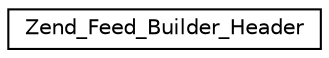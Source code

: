 digraph G
{
  edge [fontname="Helvetica",fontsize="10",labelfontname="Helvetica",labelfontsize="10"];
  node [fontname="Helvetica",fontsize="10",shape=record];
  rankdir="LR";
  Node1 [label="Zend_Feed_Builder_Header",height=0.2,width=0.4,color="black", fillcolor="white", style="filled",URL="$class_zend___feed___builder___header.html"];
}
